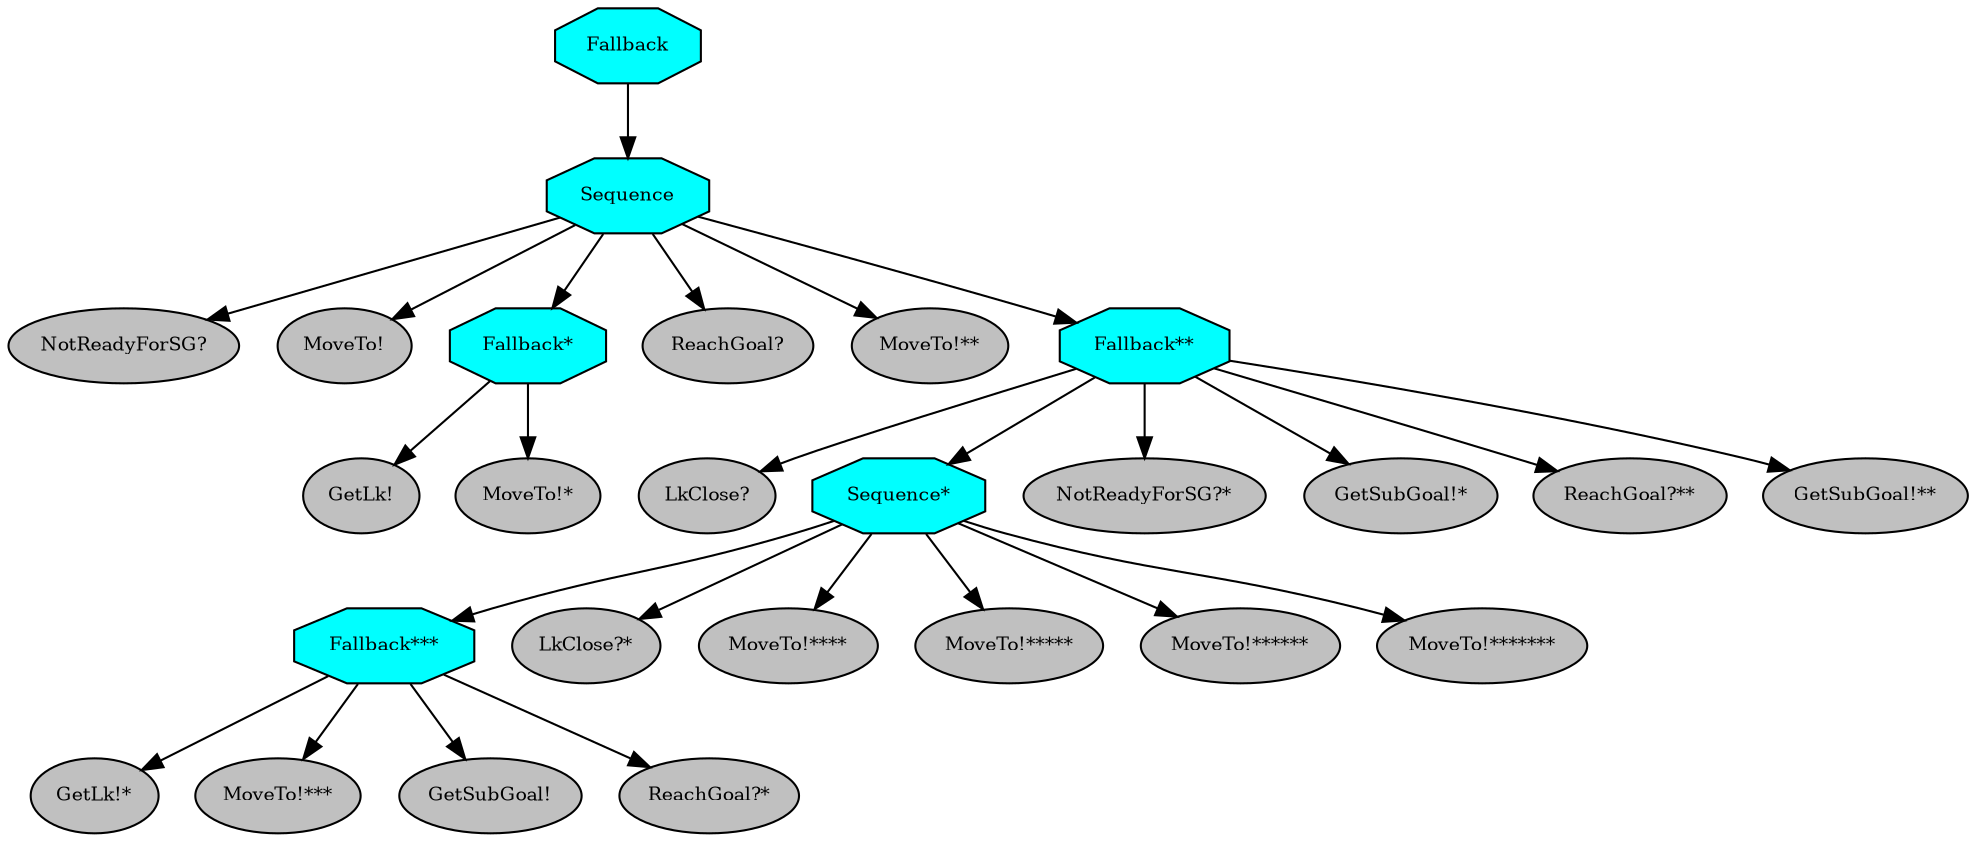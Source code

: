 digraph pastafarianism {
ordering=out;
graph [fontname="times-roman"];
node [fontname="times-roman"];
edge [fontname="times-roman"];
Fallback [fillcolor=cyan, fontcolor=black, fontsize=9, label=Fallback, shape=octagon, style=filled];
Sequence [fillcolor=cyan, fontcolor=black, fontsize=9, label=Sequence, shape=octagon, style=filled];
Fallback -> Sequence;
"NotReadyForSG?" [fillcolor=gray, fontcolor=black, fontsize=9, label="NotReadyForSG?", shape=ellipse, style=filled];
Sequence -> "NotReadyForSG?";
"MoveTo!" [fillcolor=gray, fontcolor=black, fontsize=9, label="MoveTo!", shape=ellipse, style=filled];
Sequence -> "MoveTo!";
"Fallback*" [fillcolor=cyan, fontcolor=black, fontsize=9, label="Fallback*", shape=octagon, style=filled];
Sequence -> "Fallback*";
"GetLk!" [fillcolor=gray, fontcolor=black, fontsize=9, label="GetLk!", shape=ellipse, style=filled];
"Fallback*" -> "GetLk!";
"MoveTo!*" [fillcolor=gray, fontcolor=black, fontsize=9, label="MoveTo!*", shape=ellipse, style=filled];
"Fallback*" -> "MoveTo!*";
"ReachGoal?" [fillcolor=gray, fontcolor=black, fontsize=9, label="ReachGoal?", shape=ellipse, style=filled];
Sequence -> "ReachGoal?";
"MoveTo!**" [fillcolor=gray, fontcolor=black, fontsize=9, label="MoveTo!**", shape=ellipse, style=filled];
Sequence -> "MoveTo!**";
"Fallback**" [fillcolor=cyan, fontcolor=black, fontsize=9, label="Fallback**", shape=octagon, style=filled];
Sequence -> "Fallback**";
"LkClose?" [fillcolor=gray, fontcolor=black, fontsize=9, label="LkClose?", shape=ellipse, style=filled];
"Fallback**" -> "LkClose?";
"Sequence*" [fillcolor=cyan, fontcolor=black, fontsize=9, label="Sequence*", shape=octagon, style=filled];
"Fallback**" -> "Sequence*";
"Fallback***" [fillcolor=cyan, fontcolor=black, fontsize=9, label="Fallback***", shape=octagon, style=filled];
"Sequence*" -> "Fallback***";
"GetLk!*" [fillcolor=gray, fontcolor=black, fontsize=9, label="GetLk!*", shape=ellipse, style=filled];
"Fallback***" -> "GetLk!*";
"MoveTo!***" [fillcolor=gray, fontcolor=black, fontsize=9, label="MoveTo!***", shape=ellipse, style=filled];
"Fallback***" -> "MoveTo!***";
"GetSubGoal!" [fillcolor=gray, fontcolor=black, fontsize=9, label="GetSubGoal!", shape=ellipse, style=filled];
"Fallback***" -> "GetSubGoal!";
"ReachGoal?*" [fillcolor=gray, fontcolor=black, fontsize=9, label="ReachGoal?*", shape=ellipse, style=filled];
"Fallback***" -> "ReachGoal?*";
"LkClose?*" [fillcolor=gray, fontcolor=black, fontsize=9, label="LkClose?*", shape=ellipse, style=filled];
"Sequence*" -> "LkClose?*";
"MoveTo!****" [fillcolor=gray, fontcolor=black, fontsize=9, label="MoveTo!****", shape=ellipse, style=filled];
"Sequence*" -> "MoveTo!****";
"MoveTo!*****" [fillcolor=gray, fontcolor=black, fontsize=9, label="MoveTo!*****", shape=ellipse, style=filled];
"Sequence*" -> "MoveTo!*****";
"MoveTo!******" [fillcolor=gray, fontcolor=black, fontsize=9, label="MoveTo!******", shape=ellipse, style=filled];
"Sequence*" -> "MoveTo!******";
"MoveTo!*******" [fillcolor=gray, fontcolor=black, fontsize=9, label="MoveTo!*******", shape=ellipse, style=filled];
"Sequence*" -> "MoveTo!*******";
"NotReadyForSG?*" [fillcolor=gray, fontcolor=black, fontsize=9, label="NotReadyForSG?*", shape=ellipse, style=filled];
"Fallback**" -> "NotReadyForSG?*";
"GetSubGoal!*" [fillcolor=gray, fontcolor=black, fontsize=9, label="GetSubGoal!*", shape=ellipse, style=filled];
"Fallback**" -> "GetSubGoal!*";
"ReachGoal?**" [fillcolor=gray, fontcolor=black, fontsize=9, label="ReachGoal?**", shape=ellipse, style=filled];
"Fallback**" -> "ReachGoal?**";
"GetSubGoal!**" [fillcolor=gray, fontcolor=black, fontsize=9, label="GetSubGoal!**", shape=ellipse, style=filled];
"Fallback**" -> "GetSubGoal!**";
}

